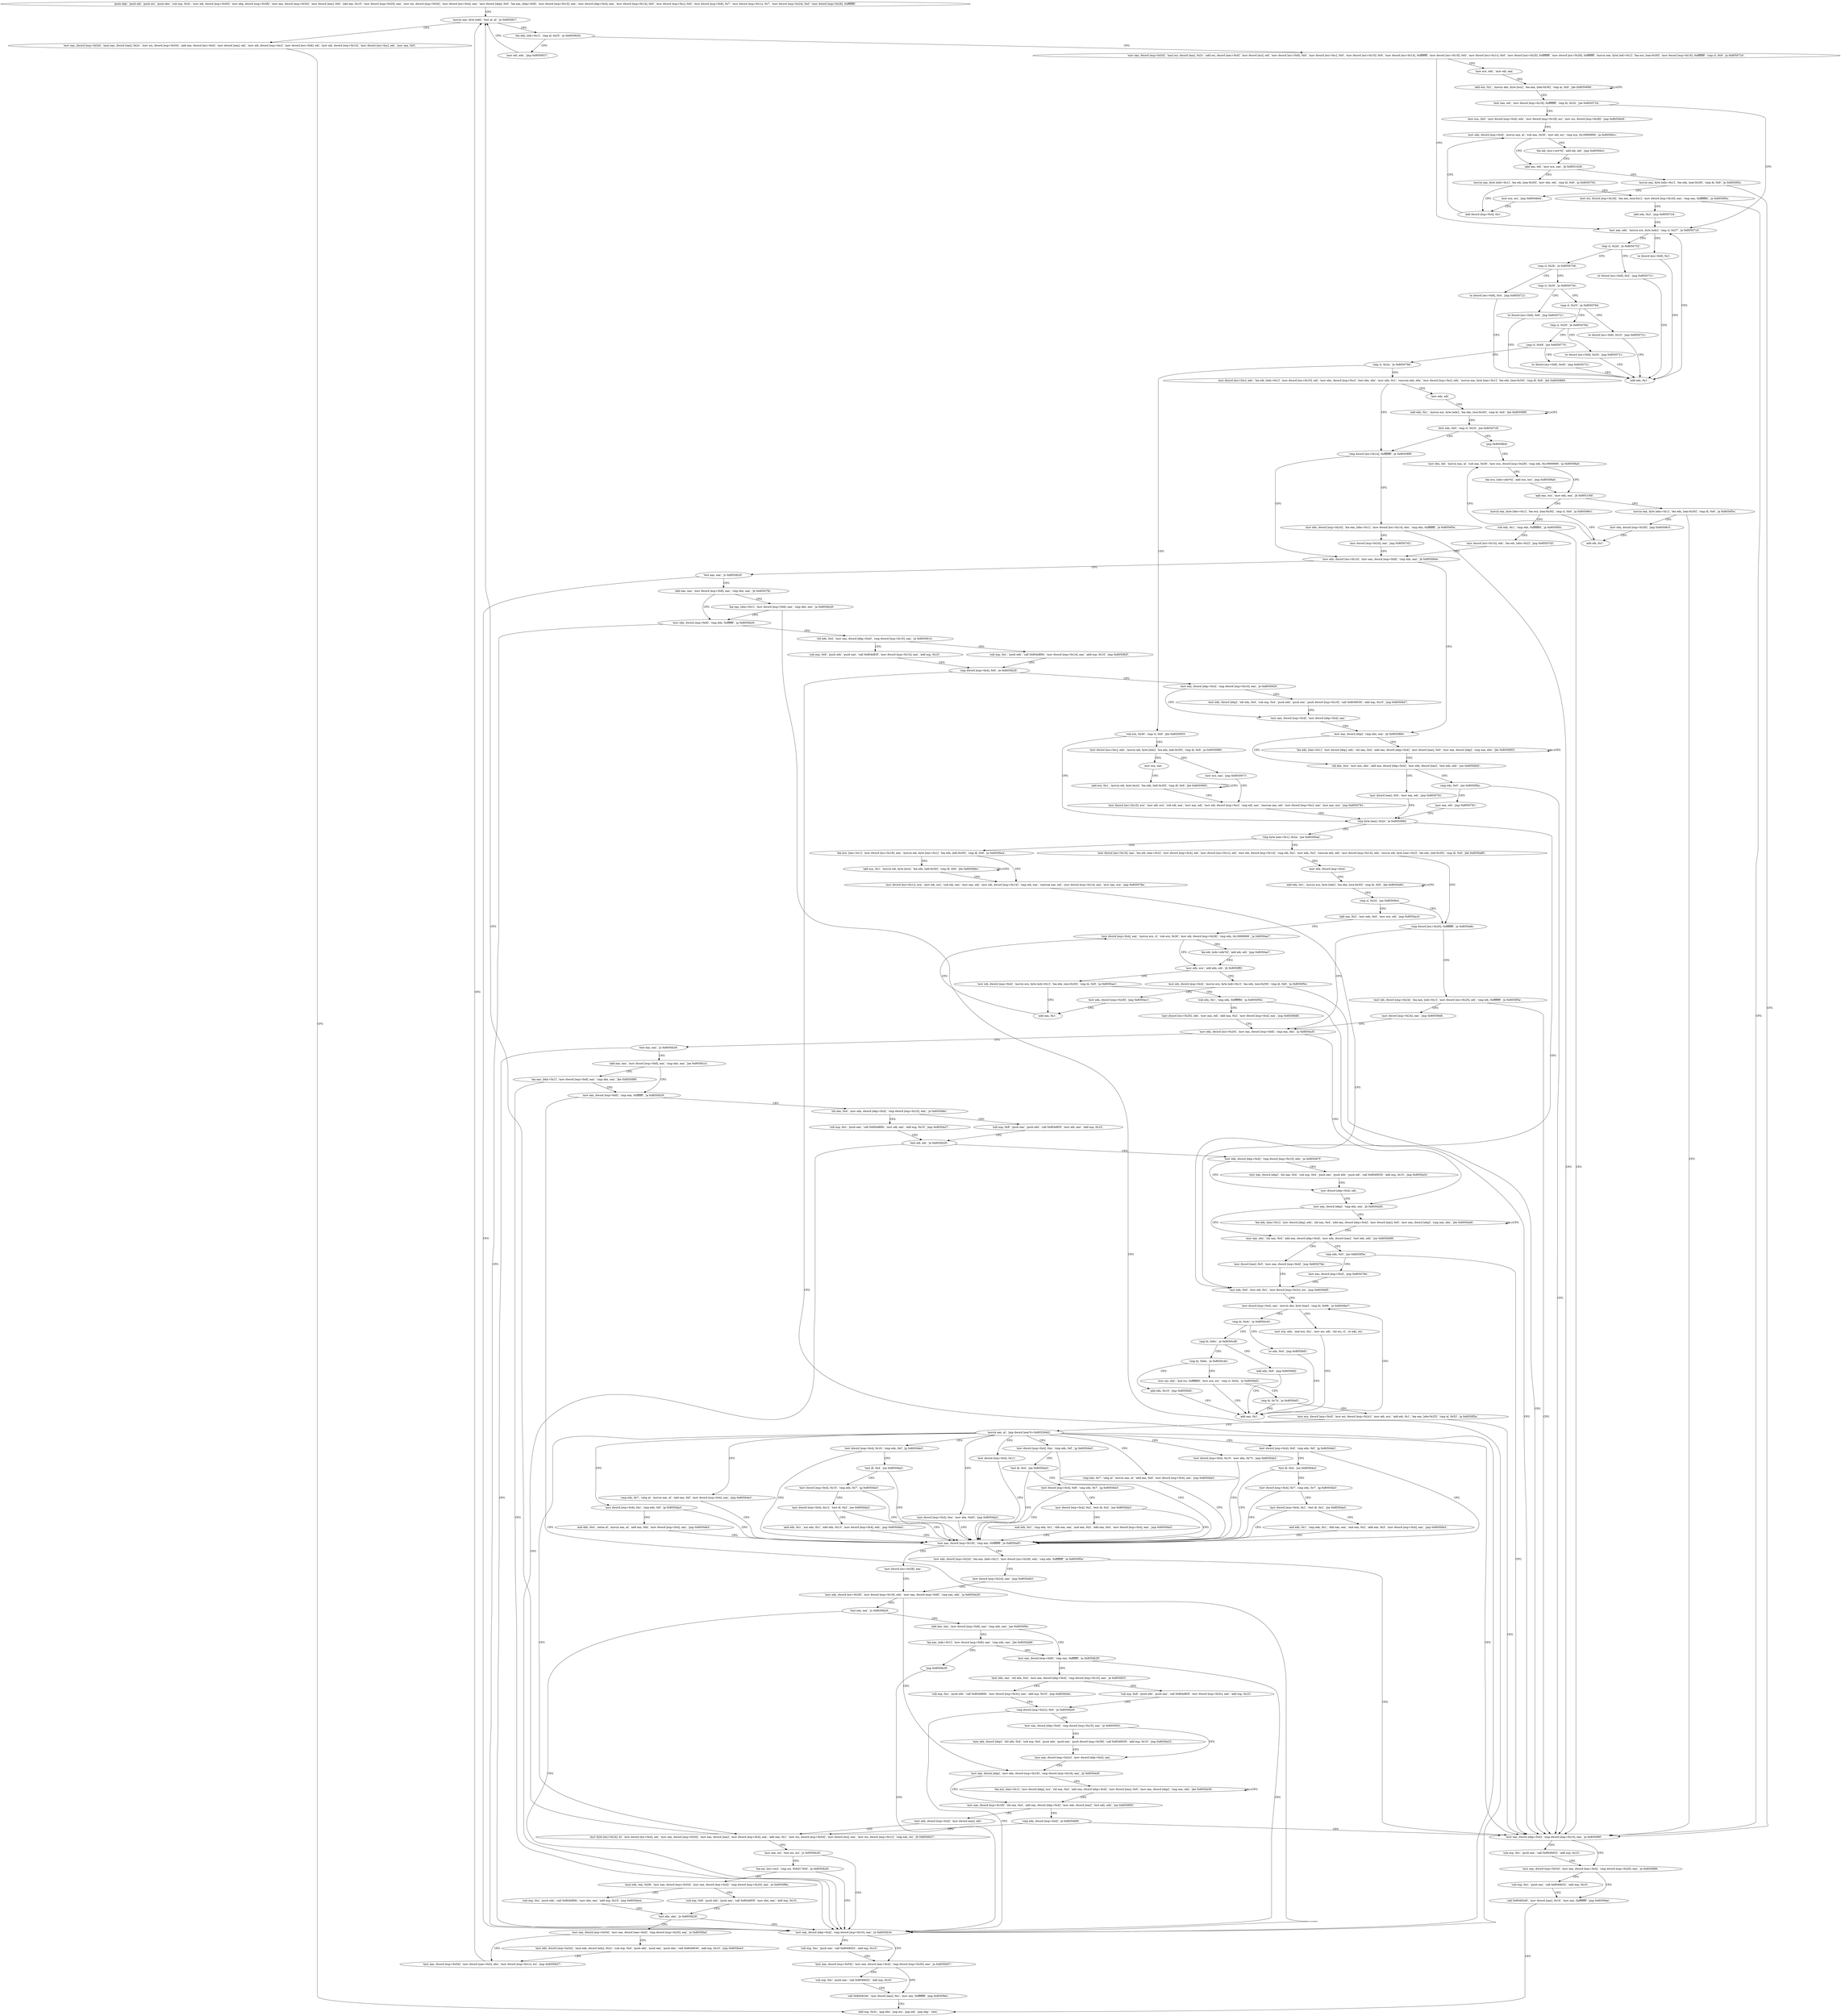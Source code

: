 digraph "func" {
"134546879" [label = "'push ebp', 'push edi', 'push esi', 'push ebx', 'sub esp, 0x3c', 'mov edi, dword [esp+0x50]', 'mov ebp, dword [esp+0x58]', 'mov eax, dword [esp+0x54]', 'mov dword [eax], 0x0', 'add eax, 0x10', 'mov dword [esp+0x20], eax', 'mov esi, dword [esp+0x54]', 'mov dword [esi+0x4], eax', 'mov dword [ebp], 0x0', 'lea eax, [ebp+0x8]', 'mov dword [esp+0x10], eax', 'mov dword [ebp+0x4], eax', 'mov dword [esp+0x14], 0x0', 'mov dword [esp+0xc], 0x0', 'mov dword [esp+0x8], 0x7', 'mov dword [esp+0x1c], 0x7', 'mov dword [esp+0x24], 0x0', 'mov dword [esp+0x28], 0xffffffff', " ]
"134546983" [label = "'movzx eax, byte [edi]', 'test al, al', 'je 0x8050fc7', " ]
"134549447" [label = "'mov eax, dword [esp+0x54]', 'imul eax, dword [eax], 0x2c', 'mov esi, dword [esp+0x54]', 'add eax, dword [esi+0x4]', 'mov dword [eax], edi', 'mov edi, dword [esp+0xc]', 'mov dword [esi+0x8], edi', 'mov edi, dword [esp+0x14]', 'mov dword [esi+0xc], edi', 'mov eax, 0x0', " ]
"134549482" [label = "'add esp, 0x3c', 'pop ebx', 'pop esi', 'pop edi', 'pop ebp', 'retn', " ]
"134546994" [label = "'lea edx, [edi+0x1]', 'cmp al, 0x25', 'je 0x805063d', " ]
"134547005" [label = "'mov eax, dword [esp+0x54]', 'imul esi, dword [eax], 0x2c', 'add esi, dword [eax+0x4]', 'mov dword [esi], edi', 'mov dword [esi+0x8], 0x0', 'mov dword [esi+0xc], 0x0', 'mov dword [esi+0x10], 0x0', 'mov dword [esi+0x14], 0xffffffff', 'mov dword [esi+0x18], 0x0', 'mov dword [esi+0x1c], 0x0', 'mov dword [esi+0x20], 0xffffffff', 'mov dword [esi+0x28], 0xffffffff', 'movzx eax, byte [edi+0x1]', 'lea ecx, [eax-0x30]', 'mov dword [esp+0x18], 0xffffffff', 'cmp cl, 0x9', 'ja 0x8050724', " ]
"134547001" [label = "'mov edi, edx', 'jmp 0x8050627', " ]
"134547236" [label = "'mov eax, edx', 'movzx ecx, byte [edx]', 'cmp cl, 0x27', 'je 0x805071d', " ]
"134547097" [label = "'mov ecx, edx', 'mov edi, eax', " ]
"134547229" [label = "'or dword [esi+0x8], 0x1', " ]
"134547246" [label = "'cmp cl, 0x2d', 'je 0x8050752', " ]
"134547101" [label = "'add ecx, 0x1', 'movzx ebx, byte [ecx]', 'lea eax, [ebx-0x30]', 'cmp al, 0x9', 'jbe 0x805069d', " ]
"134547233" [label = "'add edx, 0x1', " ]
"134547282" [label = "'or dword [esi+0x8], 0x2', 'jmp 0x8050721', " ]
"134547251" [label = "'cmp cl, 0x2b', 'je 0x8050758', " ]
"134547114" [label = "'mov eax, edi', 'mov dword [esp+0x18], 0xffffffff', 'cmp bl, 0x24', 'jne 0x8050724', " ]
"134547129" [label = "'mov ecx, 0x0', 'mov dword [esp+0x4], edx', 'mov dword [esp+0x18], esi', 'mov esi, dword [esp+0x28]', 'jmp 0x80506e9', " ]
"134547288" [label = "'or dword [esi+0x8], 0x4', 'jmp 0x8050721', " ]
"134547256" [label = "'cmp cl, 0x20', 'je 0x805075e', " ]
"134547177" [label = "'mov edx, dword [esp+0x4]', 'movsx eax, al', 'sub eax, 0x30', 'mov edi, esi', 'cmp ecx, 0x19999999', 'ja 0x80506cc', " ]
"134547294" [label = "'or dword [esi+0x8], 0x8', 'jmp 0x8050721', " ]
"134547261" [label = "'cmp cl, 0x23', 'je 0x8050764', " ]
"134547148" [label = "'add eax, edi', 'mov ecx, eax', 'jb 0x8051028', " ]
"134547197" [label = "'lea edi, [ecx+ecx*4]', 'add edi, edi', 'jmp 0x80506cc', " ]
"134547300" [label = "'or dword [esi+0x8], 0x10', 'jmp 0x8050721', " ]
"134547266" [label = "'cmp cl, 0x30', 'je 0x805076a', " ]
"134549544" [label = "'movzx eax, byte [edx+0x1]', 'lea edx, [eax-0x30]', 'cmp dl, 0x9', 'ja 0x8050f5a', " ]
"134547158" [label = "'movzx eax, byte [edx+0x1]', 'lea edi, [eax-0x30]', 'mov ebx, edi', 'cmp bl, 0x9', 'ja 0x8050704', " ]
"134547306" [label = "'or dword [esi+0x8], 0x20', 'jmp 0x8050721', " ]
"134547271" [label = "'cmp cl, 0x49', 'jne 0x8050770', " ]
"134549338" [label = "'mov eax, dword [ebp+0x4]', 'cmp dword [esp+0x10], eax', 'je 0x8050f6f', " ]
"134549560" [label = "'mov ecx, esi', 'jmp 0x80506e4', " ]
"134547204" [label = "'mov esi, dword [esp+0x18]', 'lea eax, [ecx-0x1]', 'mov dword [esp+0x18], eax', 'cmp eax, 0xfffffffd', 'ja 0x8050f5a', " ]
"134547172" [label = "'add dword [esp+0x4], 0x1', " ]
"134547312" [label = "'cmp cl, 0x2a', 'je 0x805079d', " ]
"134547276" [label = "'or dword [esi+0x8], 0x40', 'jmp 0x8050721', " ]
"134549359" [label = "'mov eax, dword [esp+0x54]', 'mov eax, dword [eax+0x4]', 'cmp dword [esp+0x20], eax', 'je 0x8050f88', " ]
"134549347" [label = "'sub esp, 0xc', 'push eax', 'call 0x8049d32', 'add esp, 0x10', " ]
"134547224" [label = "'add edx, 0x2', 'jmp 0x8050724', " ]
"134547357" [label = "'mov dword [esi+0xc], edx', 'lea edi, [edx+0x1]', 'mov dword [esi+0x10], edi', 'mov ebx, dword [esp+0xc]', 'test ebx, ebx', 'mov edx, 0x1', 'cmovne edx, ebx', 'mov dword [esp+0xc], edx', 'movzx eax, byte [eax+0x1]', 'lea edx, [eax-0x30]', 'cmp dl, 0x9', 'jbe 0x805088d', " ]
"134547317" [label = "'sub ecx, 0x30', 'cmp cl, 0x9', 'jbe 0x8050955', " ]
"134549384" [label = "'call 0x8049240', 'mov dword [eax], 0x16', 'mov eax, 0xffffffff', 'jmp 0x8050fea', " ]
"134549372" [label = "'sub esp, 0xc', 'push eax', 'call 0x8049d32', 'add esp, 0x10', " ]
"134547597" [label = "'mov edx, edi', " ]
"134547400" [label = "'cmp dword [esi+0x14], 0xffffffff', 'je 0x80508f8', " ]
"134547797" [label = "'mov dword [esi+0xc], edx', 'movzx edi, byte [edx]', 'lea edx, [edi-0x30]', 'cmp dl, 0x9', 'ja 0x8050990', " ]
"134547329" [label = "'cmp byte [eax], 0x2e', 'je 0x8050994', " ]
"134547599" [label = "'add edx, 0x1', 'movzx ecx, byte [edx]', 'lea ebx, [ecx-0x30]', 'cmp bl, 0x9', 'jbe 0x805088f', " ]
"134547704" [label = "'mov ebx, dword [esp+0x24]', 'lea eax, [ebx+0x1]', 'mov dword [esi+0x14], ebx', 'cmp ebx, 0xffffffff', 'je 0x8050f5a', " ]
"134547410" [label = "'mov ebx, dword [esi+0x14]', 'mov eax, dword [esp+0x8]', 'cmp ebx, eax', 'jb 0x805084e', " ]
"134547856" [label = "'mov ecx, eax', 'jmp 0x8050973', " ]
"134547811" [label = "'mov ecx, eax', " ]
"134547860" [label = "'cmp byte [eax+0x1], 0x2a', 'jne 0x8050baa', " ]
"134547338" [label = "'mov edx, 0x0', 'mov edi, 0x1', 'mov dword [esp+0x2c], esi', 'jmp 0x8050bf5', " ]
"134547613" [label = "'mov edx, 0x0', 'cmp cl, 0x24', 'jne 0x80507c8', " ]
"134547627" [label = "'jmp 0x80508c6', " ]
"134547723" [label = "'mov dword [esp+0x24], eax', 'jmp 0x80507d2', " ]
"134547534" [label = "'mov eax, dword [ebp]', 'cmp ebx, eax', 'jb 0x805086e', " ]
"134547421" [label = "'test eax, eax', 'js 0x8050b29', " ]
"134547827" [label = "'mov dword [esi+0x10], ecx', 'mov edi, ecx', 'sub edi, eax', 'mov eax, edi', 'mov edi, dword [esp+0xc]', 'cmp edi, eax', 'cmovae eax, edi', 'mov dword [esp+0xc], eax', 'mov eax, ecx', 'jmp 0x8050781', " ]
"134547813" [label = "'add ecx, 0x1', 'movzx edi, byte [ecx]', 'lea edx, [edi-0x30]', 'cmp dl, 0x9', 'jbe 0x8050965', " ]
"134548394" [label = "'lea ecx, [eax+0x1]', 'mov dword [esi+0x18], eax', 'movzx edi, byte [eax+0x1]', 'lea edx, [edi-0x30]', 'cmp dl, 0x9', 'ja 0x8050bca', " ]
"134547870" [label = "'mov dword [esi+0x18], eax', 'lea edi, [eax+0x2]', 'mov dword [esp+0x4], edi', 'mov dword [esi+0x1c], edi', 'mov edi, dword [esp+0x14]', 'cmp edi, 0x2', 'mov edx, 0x2', 'cmovae edx, edi', 'mov dword [esp+0x14], edx', 'movzx edi, byte [eax+0x2]', 'lea edx, [edi-0x30]', 'cmp dl, 0x9', 'jbe 0x8050a80', " ]
"134548469" [label = "'mov dword [esp+0x4], eax', 'movzx ebx, byte [eax]', 'cmp bl, 0x68', 'je 0x8050be7', " ]
"134547654" [label = "'mov ebx, edi', 'movsx eax, al', 'sub eax, 0x30', 'mov ecx, dword [esp+0x28]', 'cmp edx, 0x19999999', 'ja 0x80508ad', " ]
"134547566" [label = "'shl ebx, 0x4', 'mov eax, ebx', 'add eax, dword [ebp+0x4]', 'mov edx, dword [eax]', 'test edx, edx', 'jne 0x8050945', " ]
"134547541" [label = "'lea edx, [eax+0x1]', 'mov dword [ebp], edx', 'shl eax, 0x4', 'add eax, dword [ebp+0x4]', 'mov dword [eax], 0x0', 'mov eax, dword [ebp]', 'cmp eax, ebx', 'jbe 0x8050855', " ]
"134548265" [label = "'mov eax, dword [ebp+0x4]', 'cmp dword [esp+0x10], eax', 'je 0x8050b3e', " ]
"134547429" [label = "'add eax, eax', 'mov dword [esp+0x8], eax', 'cmp ebx, eax', 'jb 0x80507fe', " ]
"134548426" [label = "'mov dword [esi+0x1c], ecx', 'mov edi, ecx', 'sub edi, eax', 'mov eax, edi', 'mov edi, dword [esp+0x14]', 'cmp edi, eax', 'cmovae eax, edi', 'mov dword [esp+0x14], eax', 'mov eax, ecx', 'jmp 0x805078a', " ]
"134548412" [label = "'add ecx, 0x1', 'movzx edi, byte [ecx]', 'lea edx, [edi-0x30]', 'cmp dl, 0x9', 'jbe 0x8050bbc', " ]
"134548096" [label = "'mov edx, dword [esp+0x4]', " ]
"134547918" [label = "'cmp dword [esi+0x20], 0xffffffff', 'je 0x8050afe', " ]
"134548455" [label = "'mov ecx, edx', 'and ecx, 0x1', 'mov esi, edi', 'shl esi, cl', 'or edx, esi', " ]
"134548481" [label = "'cmp bl, 0x4c', 'je 0x8050c43', " ]
"134547629" [label = "'add eax, ecx', 'mov edx, eax', 'jb 0x805100f', " ]
"134547674" [label = "'lea ecx, [edx+edx*4]', 'add ecx, ecx', 'jmp 0x80508ad', " ]
"134547781" [label = "'cmp edx, 0x5', 'jne 0x8050f5a', " ]
"134547584" [label = "'mov dword [eax], 0x5', 'mov eax, edi', 'jmp 0x8050781', " ]
"134548286" [label = "'mov eax, dword [esp+0x54]', 'mov eax, dword [eax+0x4]', 'cmp dword [esp+0x20], eax', 'je 0x8050b57', " ]
"134548274" [label = "'sub esp, 0xc', 'push eax', 'call 0x8049d32', 'add esp, 0x10', " ]
"134547454" [label = "'mov edx, dword [esp+0x8]', 'cmp edx, 0xfffffff', 'ja 0x8050b29', " ]
"134547439" [label = "'lea eax, [ebx+0x1]', 'mov dword [esp+0x8], eax', 'cmp ebx, eax', 'ja 0x8050b29', " ]
"134548100" [label = "'add edx, 0x1', 'movzx ecx, byte [edx]', 'lea ebx, [ecx-0x30]', 'cmp bl, 0x9', 'jbe 0x8050a84', " ]
"134548222" [label = "'mov edi, dword [esp+0x24]', 'lea eax, [edi+0x1]', 'mov dword [esi+0x20], edi', 'cmp edi, 0xffffffff', 'je 0x8050f5a', " ]
"134547928" [label = "'mov ebx, dword [esi+0x20]', 'mov eax, dword [esp+0x8]', 'cmp eax, ebx', 'ja 0x8050a3f', " ]
"134548466" [label = "'add eax, 0x1', " ]
"134548547" [label = "'or edx, 0x4', 'jmp 0x8050bf2', " ]
"134548486" [label = "'cmp bl, 0x6c', 'je 0x8050c48', " ]
"134549519" [label = "'movzx eax, byte [ebx+0x1]', 'lea edx, [eax-0x30]', 'cmp dl, 0x9', 'ja 0x8050f5a', " ]
"134547639" [label = "'movzx eax, byte [ebx+0x1]', 'lea ecx, [eax-0x30]', 'cmp cl, 0x9', 'ja 0x80508e1', " ]
"134547790" [label = "'mov eax, edi', 'jmp 0x8050781', " ]
"134548311" [label = "'call 0x8049240', 'mov dword [eax], 0xc', 'mov eax, 0xffffffff', 'jmp 0x8050fea', " ]
"134548299" [label = "'sub esp, 0xc', 'push eax', 'call 0x8049d32', 'add esp, 0x10', " ]
"134547470" [label = "'shl edx, 0x4', 'mov eax, dword [ebp+0x4]', 'cmp dword [esp+0x10], eax', 'je 0x8050914', " ]
"134548114" [label = "'cmp cl, 0x24', 'jne 0x80509ce', " ]
"134548123" [label = "'add eax, 0x2', 'mov edx, 0x0', 'mov ecx, edi', 'jmp 0x8050ac4', " ]
"134548241" [label = "'mov dword [esp+0x24], eax', 'jmp 0x80509d8', " ]
"134548031" [label = "'mov eax, dword [ebp]', 'cmp ebx, eax', 'jb 0x8050a5f', " ]
"134547939" [label = "'test eax, eax', 'js 0x8050b29', " ]
"134548552" [label = "'add edx, 0x8', 'jmp 0x8050bf2', " ]
"134548491" [label = "'cmp bl, 0x6a', 'je 0x8050c4d', " ]
"134549535" [label = "'mov edx, dword [esp+0x28]', 'jmp 0x80508c3', " ]
"134547681" [label = "'sub edx, 0x1', 'cmp edx, 0xfffffffd', 'ja 0x8050f5a', " ]
"134547651" [label = "'add edi, 0x1', " ]
"134547732" [label = "'sub esp, 0xc', 'push edx', 'call 0x804d80b', 'mov dword [esp+0x14], eax', 'add esp, 0x10', 'jmp 0x805082f', " ]
"134547486" [label = "'sub esp, 0x8', 'push edx', 'push eax', 'call 0x804d83f', 'mov dword [esp+0x14], eax', 'add esp, 0x10', " ]
"134548164" [label = "'mov dword [esp+0x4], eax', 'movsx ecx, cl', 'sub ecx, 0x30', 'mov edi, dword [esp+0x28]', 'cmp edx, 0x19999999', 'ja 0x8050aa7', " ]
"134548063" [label = "'mov eax, ebx', 'shl eax, 0x4', 'add eax, dword [ebp+0x4]', 'mov edx, dword [eax]', 'test edx, edx', 'jne 0x8050b98', " ]
"134548038" [label = "'lea edx, [eax+0x1]', 'mov dword [ebp], edx', 'shl eax, 0x4', 'add eax, dword [ebp+0x4]', 'mov dword [eax], 0x0', 'mov eax, dword [ebp]', 'cmp eax, ebx', 'jbe 0x8050a46', " ]
"134547947" [label = "'add eax, eax', 'mov dword [esp+0x8], eax', 'cmp ebx, eax', 'jae 0x8050b1a', " ]
"134548557" [label = "'add edx, 0x10', 'jmp 0x8050bf2', " ]
"134548496" [label = "'mov esi, ebx', 'and esi, 0xffffffdf', 'mov ecx, esi', 'cmp cl, 0x5a', 'je 0x8050bf2', " ]
"134547693" [label = "'mov dword [esi+0x14], edx', 'lea edi, [ebx+0x2]', 'jmp 0x80507d2', " ]
"134547503" [label = "'cmp dword [esp+0x4], 0x0', 'je 0x8050b29', " ]
"134548135" [label = "'mov edx, ecx', 'add edx, edi', 'jb 0x8050ff2', " ]
"134548186" [label = "'lea edi, [edx+edx*4]', 'add edi, edi', 'jmp 0x8050aa7', " ]
"134548376" [label = "'cmp edx, 0x5', 'jne 0x8050f5a', " ]
"134548081" [label = "'mov dword [eax], 0x5', 'mov eax, dword [esp+0x4]', 'jmp 0x805078a', " ]
"134548250" [label = "'lea eax, [ebx+0x1]', 'mov dword [esp+0x8], eax', 'cmp ebx, eax', 'jbe 0x80509f9', " ]
"134547961" [label = "'mov eax, dword [esp+0x8]', 'cmp eax, 0xfffffff', 'ja 0x8050b29', " ]
"134548508" [label = "'cmp bl, 0x74', 'je 0x8050bf2', " ]
"134547514" [label = "'mov eax, dword [ebp+0x4]', 'cmp dword [esp+0x10], eax', 'je 0x8050929', " ]
"134547753" [label = "'mov edx, dword [ebp]', 'shl edx, 0x4', 'sub esp, 0x4', 'push edx', 'push eax', 'push dword [esp+0x10]', 'call 0x8049030', 'add esp, 0x10', 'jmp 0x8050847', " ]
"134547527" [label = "'mov eax, dword [esp+0x4]', 'mov dword [ebp+0x4], eax', " ]
"134549490" [label = "'mov edi, dword [esp+0x4]', 'movzx ecx, byte [edi+0x1]', 'lea edx, [ecx-0x30]', 'cmp dl, 0x9', 'ja 0x8050f5a', " ]
"134548145" [label = "'mov edi, dword [esp+0x4]', 'movzx ecx, byte [edi+0x1]', 'lea ebx, [ecx-0x30]', 'cmp bl, 0x9', 'ja 0x8050ae1', " ]
"134548385" [label = "'mov eax, dword [esp+0x4]', 'jmp 0x805078a', " ]
"134547976" [label = "'shl eax, 0x4', 'mov edx, dword [ebp+0x4]', 'cmp dword [esp+0x10], edx', 'je 0x8050b6c', " ]
"134548513" [label = "'mov ecx, dword [esp+0x4]', 'mov esi, dword [esp+0x2c]', 'mov edi, ecx', 'add edi, 0x1', 'lea eax, [ebx-0x25]', 'cmp al, 0x53', 'ja 0x8050f5a', " ]
"134549510" [label = "'mov edx, dword [esp+0x28]', 'jmp 0x8050ac1', " ]
"134548193" [label = "'sub edx, 0x1', 'cmp edx, 0xfffffffd', 'ja 0x8050f5a', " ]
"134548161" [label = "'add eax, 0x1', " ]
"134548332" [label = "'sub esp, 0xc', 'push eax', 'call 0x804d80b', 'mov edi, eax', 'add esp, 0x10', 'jmp 0x8050a27', " ]
"134547992" [label = "'sub esp, 0x8', 'push eax', 'push edx', 'call 0x804d83f', 'mov edi, eax', 'add esp, 0x10', " ]
"134548537" [label = "'movzx eax, al', 'jmp dword [eax*4+0x8052944]', " ]
"134548205" [label = "'mov dword [esi+0x20], edx', 'mov eax, edi', 'add eax, 0x2', 'mov dword [esp+0x4], eax', 'jmp 0x80509d8', " ]
"134548007" [label = "'test edi, edi', 'je 0x8050b29', " ]
"134548562" [label = "'mov dword [esp+0x4], 0x10', 'mov ebx, 0x73', 'jmp 0x8050da3', " ]
"134548580" [label = "'mov dword [esp+0x4], 0x9', 'cmp edx, 0xf', 'jg 0x8050da3', " ]
"134548663" [label = "'mov dword [esp+0x4], 0xa', 'cmp edx, 0xf', 'jg 0x8050da3', " ]
"134548746" [label = "'mov dword [esp+0x4], 0xc', 'cmp edx, 0xf', 'jg 0x8050da3', " ]
"134548781" [label = "'cmp edx, 0x7', 'setg al', 'movzx eax, al', 'add eax, 0xd', 'mov dword [esp+0x4], eax', 'jmp 0x8050da3', " ]
"134548799" [label = "'cmp edx, 0x7', 'setg al', 'movzx eax, al', 'add eax, 0xf', 'mov dword [esp+0x4], eax', 'jmp 0x8050da3', " ]
"134548817" [label = "'mov dword [esp+0x4], 0x16', 'cmp edx, 0xf', 'jg 0x8050da3', " ]
"134548876" [label = "'mov dword [esp+0x4], 0xe', 'mov ebx, 0x63', 'jmp 0x8050da3', " ]
"134548891" [label = "'mov dword [esp+0x4], 0x11', " ]
"134549097" [label = "'mov byte [esi+0x24], bl', 'mov dword [esi+0x4], edi', 'mov eax, dword [esp+0x54]', 'mov eax, dword [eax]', 'mov dword [esp+0x4], eax', 'add eax, 0x1', 'mov esi, dword [esp+0x54]', 'mov dword [esi], eax', 'mov esi, dword [esp+0x1c]', 'cmp eax, esi', 'jb 0x8050627', " ]
"134548015" [label = "'mov edx, dword [ebp+0x4]', 'cmp dword [esp+0x10], edx', 'je 0x8050b7f', " ]
"134548351" [label = "'mov eax, dword [ebp]', 'shl eax, 0x4', 'sub esp, 0x4', 'push eax', 'push edx', 'push edi', 'call 0x8049030', 'add esp, 0x10', 'jmp 0x8050a3c', " ]
"134548028" [label = "'mov dword [ebp+0x4], edi', " ]
"134548899" [label = "'mov eax, dword [esp+0x18]', 'cmp eax, 0xffffffff', 'je 0x8050ef3', " ]
"134548597" [label = "'test dl, 0x4', 'jne 0x8050da3', " ]
"134548680" [label = "'test dl, 0x4', 'jne 0x8050da3', " ]
"134548763" [label = "'and edx, 0x4', 'setne al', 'movzx eax, al', 'add eax, 0xb', 'mov dword [esp+0x4], eax', 'jmp 0x8050da3', " ]
"134548830" [label = "'test dl, 0x4', 'jne 0x8050da3', " ]
"134549134" [label = "'mov eax, esi', 'test esi, esi', 'js 0x8050b29', " ]
"134549235" [label = "'mov edx, dword [esp+0x24]', 'lea eax, [edx+0x1]', 'mov dword [esi+0x28], edx', 'cmp edx, 0xffffffff', 'je 0x8050f5a', " ]
"134548912" [label = "'mov dword [esi+0x28], eax', " ]
"134548606" [label = "'mov dword [esp+0x4], 0x7', 'cmp edx, 0x7', 'jg 0x8050da3', " ]
"134548689" [label = "'mov dword [esp+0x4], 0x8', 'cmp edx, 0x7', 'jg 0x8050da3', " ]
"134548835" [label = "'mov dword [esp+0x4], 0x15', 'cmp edx, 0x7', 'jg 0x8050da3', " ]
"134549250" [label = "'mov dword [esp+0x24], eax', 'jmp 0x8050db3', " ]
"134548915" [label = "'mov edx, dword [esi+0x28]', 'mov dword [esp+0x18], edx', 'mov eax, dword [esp+0x8]', 'cmp eax, edx', 'ja 0x8050e29', " ]
"134549144" [label = "'lea esi, [esi+esi]', 'cmp esi, 0x5d1745d', 'ja 0x8050b29', " ]
"134548623" [label = "'mov dword [esp+0x4], 0x1', 'test dl, 0x2', 'jne 0x8050da3', " ]
"134548706" [label = "'mov dword [esp+0x4], 0x2', 'test dl, 0x2', 'jne 0x8050da3', " ]
"134548848" [label = "'mov dword [esp+0x4], 0x12', 'test dl, 0x2', 'jne 0x8050da3', " ]
"134549033" [label = "'mov eax, dword [ebp]', 'mov edx, dword [esp+0x18]', 'cmp dword [esp+0x18], eax', 'jb 0x8050e4f', " ]
"134549071" [label = "'mov eax, dword [esp+0x18]', 'shl eax, 0x4', 'add eax, dword [ebp+0x4]', 'mov edx, dword [eax]', 'test edx, edx', 'jne 0x8050f50', " ]
"134549046" [label = "'lea ecx, [eax+0x1]', 'mov dword [ebp], ecx', 'shl eax, 0x4', 'add eax, dword [ebp+0x4]', 'mov dword [eax], 0x0', 'mov eax, dword [ebp]', 'cmp eax, edx', 'jbe 0x8050e36', " ]
"134548930" [label = "'test eax, eax', 'js 0x8050b29', " ]
"134548938" [label = "'add eax, eax', 'mov dword [esp+0x8], eax', 'cmp edx, eax', 'jae 0x8050f0b', " ]
"134549159" [label = "'imul edx, eax, 0x58', 'mov eax, dword [esp+0x54]', 'mov eax, dword [eax+0x4]', 'cmp dword [esp+0x20], eax', 'je 0x8050f9a', " ]
"134548640" [label = "'and edx, 0x1', 'cmp edx, 0x1', 'sbb eax, eax', 'and eax, 0x2', 'add eax, 0x3', 'mov dword [esp+0x4], eax', 'jmp 0x8050da3', " ]
"134548723" [label = "'and edx, 0x1', 'cmp edx, 0x1', 'sbb eax, eax', 'and eax, 0x2', 'add eax, 0x4', 'mov dword [esp+0x4], eax', 'jmp 0x8050da3', " ]
"134548861" [label = "'and edx, 0x1', 'xor edx, 0x1', 'add edx, 0x13', 'mov dword [esp+0x4], edx', 'jmp 0x8050da3', " ]
"134549328" [label = "'cmp edx, dword [esp+0x4]', 'je 0x8050e69', " ]
"134549091" [label = "'mov edx, dword [esp+0x4]', 'mov dword [eax], edx', " ]
"134549259" [label = "'lea eax, [edx+0x1]', 'mov dword [esp+0x8], eax', 'cmp edx, eax', 'jbe 0x8050dd8', " ]
"134548952" [label = "'mov eax, dword [esp+0x8]', 'cmp eax, 0xfffffff', 'ja 0x8050b29', " ]
"134549402" [label = "'sub esp, 0xc', 'push edx', 'call 0x804d80b', 'mov ebx, eax', 'add esp, 0x10', 'jmp 0x8050eca', " ]
"134549179" [label = "'sub esp, 0x8', 'push edx', 'push eax', 'call 0x804d83f', 'mov ebx, eax', 'add esp, 0x10', " ]
"134549274" [label = "'jmp 0x8050b29', " ]
"134548967" [label = "'mov edx, eax', 'shl edx, 0x4', 'mov eax, dword [ebp+0x4]', 'cmp dword [esp+0x10], eax', 'je 0x8050f1f', " ]
"134549194" [label = "'test ebx, ebx', 'je 0x8050b29', " ]
"134549279" [label = "'sub esp, 0xc', 'push edx', 'call 0x804d80b', 'mov dword [esp+0x3c], eax', 'add esp, 0x10', 'jmp 0x8050e0a', " ]
"134548985" [label = "'sub esp, 0x8', 'push edx', 'push eax', 'call 0x804d83f', 'mov dword [esp+0x3c], eax', 'add esp, 0x10', " ]
"134549202" [label = "'mov eax, dword [esp+0x54]', 'mov eax, dword [eax+0x4]', 'cmp dword [esp+0x20], eax', 'je 0x8050fad', " ]
"134549421" [label = "'mov edx, dword [esp+0x54]', 'imul edx, dword [edx], 0x2c', 'sub esp, 0x4', 'push edx', 'push eax', 'push ebx', 'call 0x8049030', 'add esp, 0x10', 'jmp 0x8050ee3', " ]
"134549219" [label = "'mov eax, dword [esp+0x54]', 'mov dword [eax+0x4], ebx', 'mov dword [esp+0x1c], esi', 'jmp 0x8050627', " ]
"134549002" [label = "'cmp dword [esp+0x2c], 0x0', 'je 0x8050b29', " ]
"134549013" [label = "'mov eax, dword [ebp+0x4]', 'cmp dword [esp+0x10], eax', 'je 0x8050f34', " ]
"134549300" [label = "'mov edx, dword [ebp]', 'shl edx, 0x4', 'sub esp, 0x4', 'push edx', 'push eax', 'push dword [esp+0x38]', 'call 0x8049030', 'add esp, 0x10', 'jmp 0x8050e22', " ]
"134549026" [label = "'mov eax, dword [esp+0x2c]', 'mov dword [ebp+0x4], eax', " ]
"134546879" -> "134546983" [ label = "CFG" ]
"134546983" -> "134549447" [ label = "CFG" ]
"134546983" -> "134546994" [ label = "CFG" ]
"134549447" -> "134549482" [ label = "CFG" ]
"134546994" -> "134547005" [ label = "CFG" ]
"134546994" -> "134547001" [ label = "CFG" ]
"134547005" -> "134547236" [ label = "CFG" ]
"134547005" -> "134547097" [ label = "CFG" ]
"134547001" -> "134546983" [ label = "CFG" ]
"134547236" -> "134547229" [ label = "CFG" ]
"134547236" -> "134547246" [ label = "CFG" ]
"134547097" -> "134547101" [ label = "CFG" ]
"134547229" -> "134547233" [ label = "CFG" ]
"134547246" -> "134547282" [ label = "CFG" ]
"134547246" -> "134547251" [ label = "CFG" ]
"134547101" -> "134547101" [ label = "CFG" ]
"134547101" -> "134547114" [ label = "CFG" ]
"134547233" -> "134547236" [ label = "CFG" ]
"134547282" -> "134547233" [ label = "CFG" ]
"134547251" -> "134547288" [ label = "CFG" ]
"134547251" -> "134547256" [ label = "CFG" ]
"134547114" -> "134547236" [ label = "CFG" ]
"134547114" -> "134547129" [ label = "CFG" ]
"134547129" -> "134547177" [ label = "CFG" ]
"134547288" -> "134547233" [ label = "CFG" ]
"134547256" -> "134547294" [ label = "CFG" ]
"134547256" -> "134547261" [ label = "CFG" ]
"134547177" -> "134547148" [ label = "CFG" ]
"134547177" -> "134547197" [ label = "CFG" ]
"134547294" -> "134547233" [ label = "CFG" ]
"134547261" -> "134547300" [ label = "CFG" ]
"134547261" -> "134547266" [ label = "CFG" ]
"134547148" -> "134549544" [ label = "CFG" ]
"134547148" -> "134547158" [ label = "CFG" ]
"134547197" -> "134547148" [ label = "CFG" ]
"134547300" -> "134547233" [ label = "CFG" ]
"134547266" -> "134547306" [ label = "CFG" ]
"134547266" -> "134547271" [ label = "CFG" ]
"134549544" -> "134549338" [ label = "CFG" ]
"134549544" -> "134549560" [ label = "CFG" ]
"134547158" -> "134547204" [ label = "CFG" ]
"134547158" -> "134547172" [ label = "CFG" ]
"134547306" -> "134547233" [ label = "CFG" ]
"134547271" -> "134547312" [ label = "CFG" ]
"134547271" -> "134547276" [ label = "CFG" ]
"134549338" -> "134549359" [ label = "CFG" ]
"134549338" -> "134549347" [ label = "CFG" ]
"134549560" -> "134547172" [ label = "CFG" ]
"134547204" -> "134549338" [ label = "CFG" ]
"134547204" -> "134547224" [ label = "CFG" ]
"134547172" -> "134547177" [ label = "CFG" ]
"134547312" -> "134547357" [ label = "CFG" ]
"134547312" -> "134547317" [ label = "CFG" ]
"134547276" -> "134547233" [ label = "CFG" ]
"134549359" -> "134549384" [ label = "CFG" ]
"134549359" -> "134549372" [ label = "CFG" ]
"134549347" -> "134549359" [ label = "CFG" ]
"134547224" -> "134547236" [ label = "CFG" ]
"134547357" -> "134547597" [ label = "CFG" ]
"134547357" -> "134547400" [ label = "CFG" ]
"134547317" -> "134547797" [ label = "CFG" ]
"134547317" -> "134547329" [ label = "CFG" ]
"134549384" -> "134549482" [ label = "CFG" ]
"134549372" -> "134549384" [ label = "CFG" ]
"134547597" -> "134547599" [ label = "CFG" ]
"134547400" -> "134547704" [ label = "CFG" ]
"134547400" -> "134547410" [ label = "CFG" ]
"134547797" -> "134547856" [ label = "CFG" ]
"134547797" -> "134547811" [ label = "CFG" ]
"134547329" -> "134547860" [ label = "CFG" ]
"134547329" -> "134547338" [ label = "CFG" ]
"134547599" -> "134547599" [ label = "CFG" ]
"134547599" -> "134547613" [ label = "CFG" ]
"134547704" -> "134549338" [ label = "CFG" ]
"134547704" -> "134547723" [ label = "CFG" ]
"134547410" -> "134547534" [ label = "CFG" ]
"134547410" -> "134547421" [ label = "CFG" ]
"134547856" -> "134547827" [ label = "CFG" ]
"134547811" -> "134547813" [ label = "CFG" ]
"134547860" -> "134548394" [ label = "CFG" ]
"134547860" -> "134547870" [ label = "CFG" ]
"134547338" -> "134548469" [ label = "CFG" ]
"134547613" -> "134547400" [ label = "CFG" ]
"134547613" -> "134547627" [ label = "CFG" ]
"134547627" -> "134547654" [ label = "CFG" ]
"134547723" -> "134547410" [ label = "CFG" ]
"134547534" -> "134547566" [ label = "CFG" ]
"134547534" -> "134547541" [ label = "CFG" ]
"134547421" -> "134548265" [ label = "CFG" ]
"134547421" -> "134547429" [ label = "CFG" ]
"134547827" -> "134547329" [ label = "CFG" ]
"134547813" -> "134547813" [ label = "CFG" ]
"134547813" -> "134547827" [ label = "CFG" ]
"134548394" -> "134548426" [ label = "CFG" ]
"134548394" -> "134548412" [ label = "CFG" ]
"134547870" -> "134548096" [ label = "CFG" ]
"134547870" -> "134547918" [ label = "CFG" ]
"134548469" -> "134548455" [ label = "CFG" ]
"134548469" -> "134548481" [ label = "CFG" ]
"134547654" -> "134547629" [ label = "CFG" ]
"134547654" -> "134547674" [ label = "CFG" ]
"134547566" -> "134547781" [ label = "CFG" ]
"134547566" -> "134547584" [ label = "CFG" ]
"134547541" -> "134547541" [ label = "CFG" ]
"134547541" -> "134547566" [ label = "CFG" ]
"134548265" -> "134548286" [ label = "CFG" ]
"134548265" -> "134548274" [ label = "CFG" ]
"134547429" -> "134547454" [ label = "CFG" ]
"134547429" -> "134547439" [ label = "CFG" ]
"134548426" -> "134547338" [ label = "CFG" ]
"134548412" -> "134548412" [ label = "CFG" ]
"134548412" -> "134548426" [ label = "CFG" ]
"134548096" -> "134548100" [ label = "CFG" ]
"134547918" -> "134548222" [ label = "CFG" ]
"134547918" -> "134547928" [ label = "CFG" ]
"134548455" -> "134548466" [ label = "CFG" ]
"134548481" -> "134548547" [ label = "CFG" ]
"134548481" -> "134548486" [ label = "CFG" ]
"134547629" -> "134549519" [ label = "CFG" ]
"134547629" -> "134547639" [ label = "CFG" ]
"134547674" -> "134547629" [ label = "CFG" ]
"134547781" -> "134549338" [ label = "CFG" ]
"134547781" -> "134547790" [ label = "CFG" ]
"134547584" -> "134547329" [ label = "CFG" ]
"134548286" -> "134548311" [ label = "CFG" ]
"134548286" -> "134548299" [ label = "CFG" ]
"134548274" -> "134548286" [ label = "CFG" ]
"134547454" -> "134548265" [ label = "CFG" ]
"134547454" -> "134547470" [ label = "CFG" ]
"134547439" -> "134548265" [ label = "CFG" ]
"134547439" -> "134547454" [ label = "CFG" ]
"134548100" -> "134548100" [ label = "CFG" ]
"134548100" -> "134548114" [ label = "CFG" ]
"134548222" -> "134549338" [ label = "CFG" ]
"134548222" -> "134548241" [ label = "CFG" ]
"134547928" -> "134548031" [ label = "CFG" ]
"134547928" -> "134547939" [ label = "CFG" ]
"134548466" -> "134548469" [ label = "CFG" ]
"134548547" -> "134548466" [ label = "CFG" ]
"134548486" -> "134548552" [ label = "CFG" ]
"134548486" -> "134548491" [ label = "CFG" ]
"134549519" -> "134549338" [ label = "CFG" ]
"134549519" -> "134549535" [ label = "CFG" ]
"134547639" -> "134547681" [ label = "CFG" ]
"134547639" -> "134547651" [ label = "CFG" ]
"134547790" -> "134547329" [ label = "CFG" ]
"134548311" -> "134549482" [ label = "CFG" ]
"134548299" -> "134548311" [ label = "CFG" ]
"134547470" -> "134547732" [ label = "CFG" ]
"134547470" -> "134547486" [ label = "CFG" ]
"134548114" -> "134547918" [ label = "CFG" ]
"134548114" -> "134548123" [ label = "CFG" ]
"134548123" -> "134548164" [ label = "CFG" ]
"134548241" -> "134547928" [ label = "CFG" ]
"134548031" -> "134548063" [ label = "CFG" ]
"134548031" -> "134548038" [ label = "CFG" ]
"134547939" -> "134548265" [ label = "CFG" ]
"134547939" -> "134547947" [ label = "CFG" ]
"134548552" -> "134548466" [ label = "CFG" ]
"134548491" -> "134548557" [ label = "CFG" ]
"134548491" -> "134548496" [ label = "CFG" ]
"134549535" -> "134547651" [ label = "CFG" ]
"134547681" -> "134549338" [ label = "CFG" ]
"134547681" -> "134547693" [ label = "CFG" ]
"134547651" -> "134547654" [ label = "CFG" ]
"134547732" -> "134547503" [ label = "CFG" ]
"134547486" -> "134547503" [ label = "CFG" ]
"134548164" -> "134548135" [ label = "CFG" ]
"134548164" -> "134548186" [ label = "CFG" ]
"134548063" -> "134548376" [ label = "CFG" ]
"134548063" -> "134548081" [ label = "CFG" ]
"134548038" -> "134548038" [ label = "CFG" ]
"134548038" -> "134548063" [ label = "CFG" ]
"134547947" -> "134548250" [ label = "CFG" ]
"134547947" -> "134547961" [ label = "CFG" ]
"134548557" -> "134548466" [ label = "CFG" ]
"134548496" -> "134548466" [ label = "CFG" ]
"134548496" -> "134548508" [ label = "CFG" ]
"134547693" -> "134547410" [ label = "CFG" ]
"134547503" -> "134548265" [ label = "CFG" ]
"134547503" -> "134547514" [ label = "CFG" ]
"134548135" -> "134549490" [ label = "CFG" ]
"134548135" -> "134548145" [ label = "CFG" ]
"134548186" -> "134548135" [ label = "CFG" ]
"134548376" -> "134549338" [ label = "CFG" ]
"134548376" -> "134548385" [ label = "CFG" ]
"134548081" -> "134547338" [ label = "CFG" ]
"134548250" -> "134547961" [ label = "CFG" ]
"134548250" -> "134548265" [ label = "CFG" ]
"134547961" -> "134548265" [ label = "CFG" ]
"134547961" -> "134547976" [ label = "CFG" ]
"134548508" -> "134548466" [ label = "CFG" ]
"134548508" -> "134548513" [ label = "CFG" ]
"134547514" -> "134547753" [ label = "CFG" ]
"134547514" -> "134547527" [ label = "CFG" ]
"134547753" -> "134547527" [ label = "CFG" ]
"134547527" -> "134547534" [ label = "CFG" ]
"134549490" -> "134549338" [ label = "CFG" ]
"134549490" -> "134549510" [ label = "CFG" ]
"134548145" -> "134548193" [ label = "CFG" ]
"134548145" -> "134548161" [ label = "CFG" ]
"134548385" -> "134547338" [ label = "CFG" ]
"134547976" -> "134548332" [ label = "CFG" ]
"134547976" -> "134547992" [ label = "CFG" ]
"134548513" -> "134549338" [ label = "CFG" ]
"134548513" -> "134548537" [ label = "CFG" ]
"134549510" -> "134548161" [ label = "CFG" ]
"134548193" -> "134549338" [ label = "CFG" ]
"134548193" -> "134548205" [ label = "CFG" ]
"134548161" -> "134548164" [ label = "CFG" ]
"134548332" -> "134548007" [ label = "CFG" ]
"134547992" -> "134548007" [ label = "CFG" ]
"134548537" -> "134548562" [ label = "CFG" ]
"134548537" -> "134548580" [ label = "CFG" ]
"134548537" -> "134548663" [ label = "CFG" ]
"134548537" -> "134548746" [ label = "CFG" ]
"134548537" -> "134548781" [ label = "CFG" ]
"134548537" -> "134548799" [ label = "CFG" ]
"134548537" -> "134548817" [ label = "CFG" ]
"134548537" -> "134548876" [ label = "CFG" ]
"134548537" -> "134548891" [ label = "CFG" ]
"134548537" -> "134549097" [ label = "CFG" ]
"134548537" -> "134549338" [ label = "CFG" ]
"134548205" -> "134547928" [ label = "CFG" ]
"134548007" -> "134548265" [ label = "CFG" ]
"134548007" -> "134548015" [ label = "CFG" ]
"134548562" -> "134548899" [ label = "CFG" ]
"134548580" -> "134548899" [ label = "CFG" ]
"134548580" -> "134548597" [ label = "CFG" ]
"134548663" -> "134548899" [ label = "CFG" ]
"134548663" -> "134548680" [ label = "CFG" ]
"134548746" -> "134548899" [ label = "CFG" ]
"134548746" -> "134548763" [ label = "CFG" ]
"134548781" -> "134548899" [ label = "CFG" ]
"134548799" -> "134548899" [ label = "CFG" ]
"134548817" -> "134548899" [ label = "CFG" ]
"134548817" -> "134548830" [ label = "CFG" ]
"134548876" -> "134548899" [ label = "CFG" ]
"134548891" -> "134548899" [ label = "CFG" ]
"134549097" -> "134546983" [ label = "CFG" ]
"134549097" -> "134549134" [ label = "CFG" ]
"134548015" -> "134548351" [ label = "CFG" ]
"134548015" -> "134548028" [ label = "CFG" ]
"134548351" -> "134548028" [ label = "CFG" ]
"134548028" -> "134548031" [ label = "CFG" ]
"134548899" -> "134549235" [ label = "CFG" ]
"134548899" -> "134548912" [ label = "CFG" ]
"134548597" -> "134548899" [ label = "CFG" ]
"134548597" -> "134548606" [ label = "CFG" ]
"134548680" -> "134548899" [ label = "CFG" ]
"134548680" -> "134548689" [ label = "CFG" ]
"134548763" -> "134548899" [ label = "CFG" ]
"134548830" -> "134548899" [ label = "CFG" ]
"134548830" -> "134548835" [ label = "CFG" ]
"134549134" -> "134548265" [ label = "CFG" ]
"134549134" -> "134549144" [ label = "CFG" ]
"134549235" -> "134549338" [ label = "CFG" ]
"134549235" -> "134549250" [ label = "CFG" ]
"134548912" -> "134548915" [ label = "CFG" ]
"134548606" -> "134548899" [ label = "CFG" ]
"134548606" -> "134548623" [ label = "CFG" ]
"134548689" -> "134548899" [ label = "CFG" ]
"134548689" -> "134548706" [ label = "CFG" ]
"134548835" -> "134548899" [ label = "CFG" ]
"134548835" -> "134548848" [ label = "CFG" ]
"134549250" -> "134548915" [ label = "CFG" ]
"134548915" -> "134549033" [ label = "CFG" ]
"134548915" -> "134548930" [ label = "CFG" ]
"134549144" -> "134548265" [ label = "CFG" ]
"134549144" -> "134549159" [ label = "CFG" ]
"134548623" -> "134548899" [ label = "CFG" ]
"134548623" -> "134548640" [ label = "CFG" ]
"134548706" -> "134548899" [ label = "CFG" ]
"134548706" -> "134548723" [ label = "CFG" ]
"134548848" -> "134548899" [ label = "CFG" ]
"134548848" -> "134548861" [ label = "CFG" ]
"134549033" -> "134549071" [ label = "CFG" ]
"134549033" -> "134549046" [ label = "CFG" ]
"134549071" -> "134549328" [ label = "CFG" ]
"134549071" -> "134549091" [ label = "CFG" ]
"134549046" -> "134549046" [ label = "CFG" ]
"134549046" -> "134549071" [ label = "CFG" ]
"134548930" -> "134548265" [ label = "CFG" ]
"134548930" -> "134548938" [ label = "CFG" ]
"134548938" -> "134549259" [ label = "CFG" ]
"134548938" -> "134548952" [ label = "CFG" ]
"134549159" -> "134549402" [ label = "CFG" ]
"134549159" -> "134549179" [ label = "CFG" ]
"134548640" -> "134548899" [ label = "CFG" ]
"134548723" -> "134548899" [ label = "CFG" ]
"134548861" -> "134548899" [ label = "CFG" ]
"134549328" -> "134549097" [ label = "CFG" ]
"134549328" -> "134549338" [ label = "CFG" ]
"134549091" -> "134549097" [ label = "CFG" ]
"134549259" -> "134548952" [ label = "CFG" ]
"134549259" -> "134549274" [ label = "CFG" ]
"134548952" -> "134548265" [ label = "CFG" ]
"134548952" -> "134548967" [ label = "CFG" ]
"134549402" -> "134549194" [ label = "CFG" ]
"134549179" -> "134549194" [ label = "CFG" ]
"134549274" -> "134548265" [ label = "CFG" ]
"134548967" -> "134549279" [ label = "CFG" ]
"134548967" -> "134548985" [ label = "CFG" ]
"134549194" -> "134548265" [ label = "CFG" ]
"134549194" -> "134549202" [ label = "CFG" ]
"134549279" -> "134549002" [ label = "CFG" ]
"134548985" -> "134549002" [ label = "CFG" ]
"134549202" -> "134549421" [ label = "CFG" ]
"134549202" -> "134549219" [ label = "CFG" ]
"134549421" -> "134549219" [ label = "CFG" ]
"134549219" -> "134546983" [ label = "CFG" ]
"134549002" -> "134548265" [ label = "CFG" ]
"134549002" -> "134549013" [ label = "CFG" ]
"134549013" -> "134549300" [ label = "CFG" ]
"134549013" -> "134549026" [ label = "CFG" ]
"134549300" -> "134549026" [ label = "CFG" ]
"134549026" -> "134549033" [ label = "CFG" ]
}
